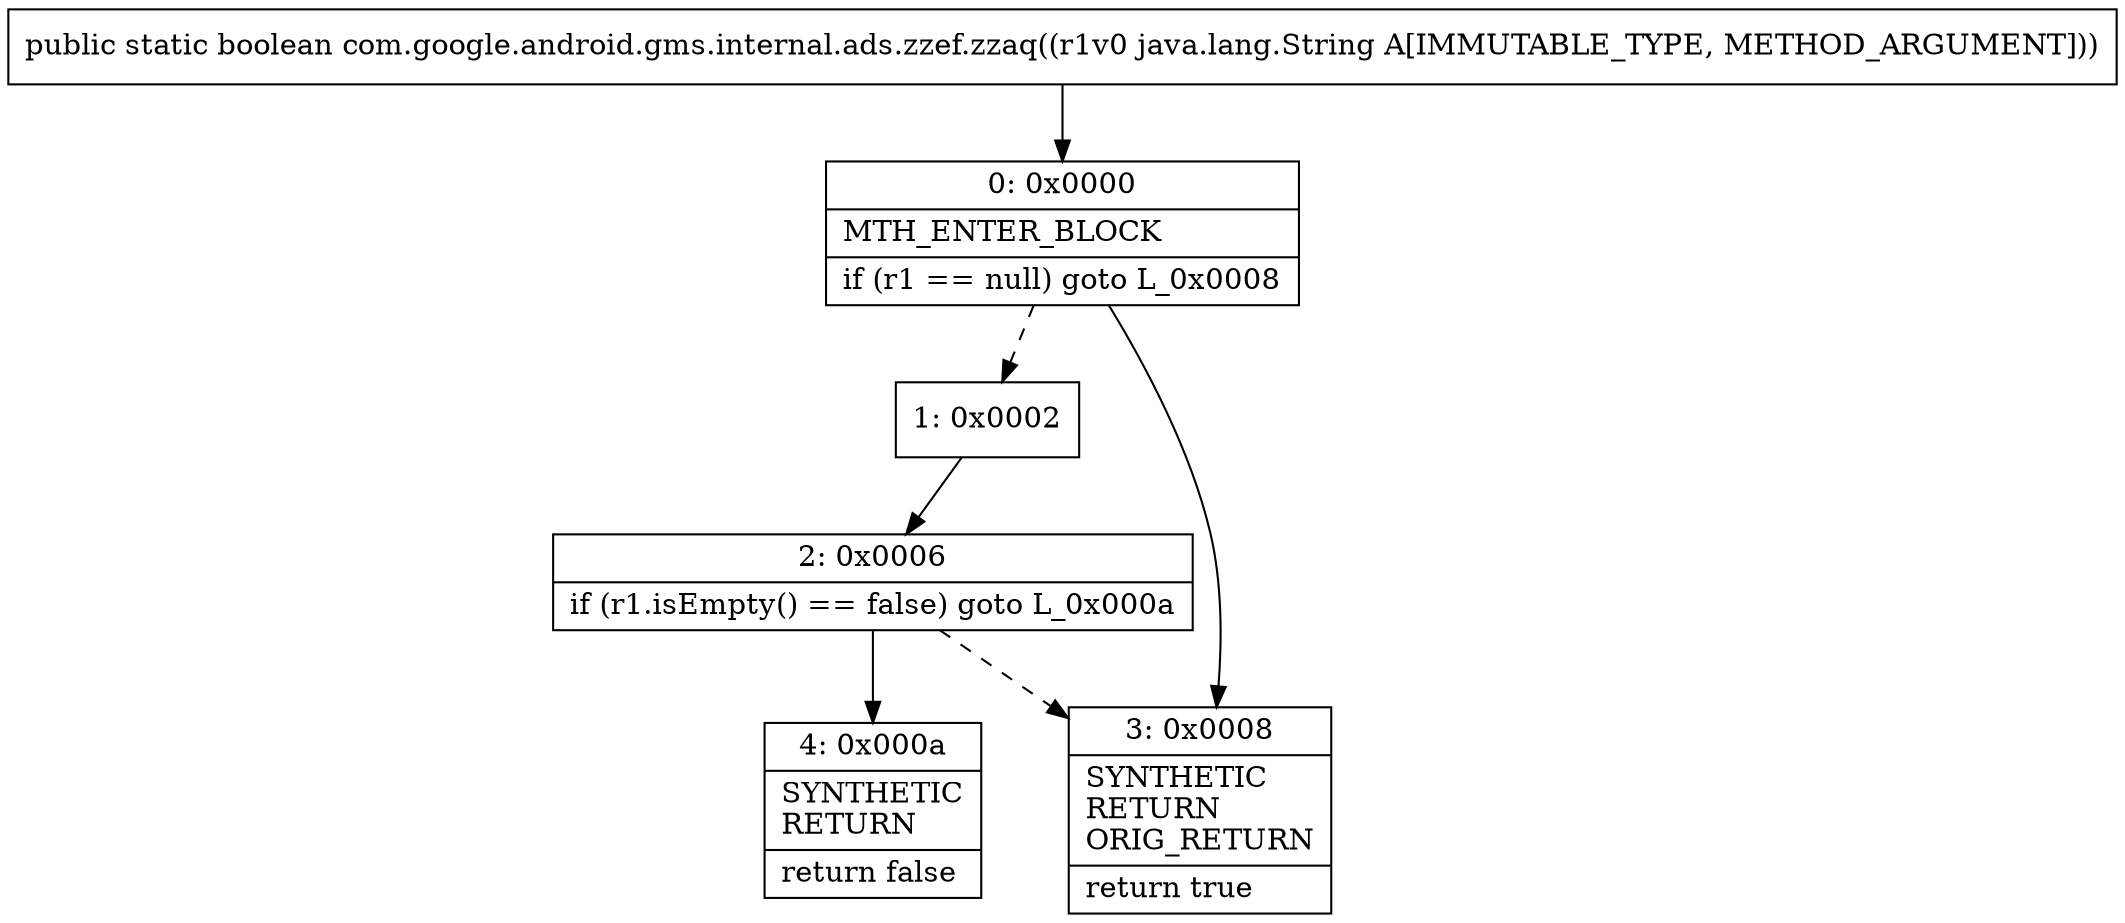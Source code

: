 digraph "CFG forcom.google.android.gms.internal.ads.zzef.zzaq(Ljava\/lang\/String;)Z" {
Node_0 [shape=record,label="{0\:\ 0x0000|MTH_ENTER_BLOCK\l|if (r1 == null) goto L_0x0008\l}"];
Node_1 [shape=record,label="{1\:\ 0x0002}"];
Node_2 [shape=record,label="{2\:\ 0x0006|if (r1.isEmpty() == false) goto L_0x000a\l}"];
Node_3 [shape=record,label="{3\:\ 0x0008|SYNTHETIC\lRETURN\lORIG_RETURN\l|return true\l}"];
Node_4 [shape=record,label="{4\:\ 0x000a|SYNTHETIC\lRETURN\l|return false\l}"];
MethodNode[shape=record,label="{public static boolean com.google.android.gms.internal.ads.zzef.zzaq((r1v0 java.lang.String A[IMMUTABLE_TYPE, METHOD_ARGUMENT])) }"];
MethodNode -> Node_0;
Node_0 -> Node_1[style=dashed];
Node_0 -> Node_3;
Node_1 -> Node_2;
Node_2 -> Node_3[style=dashed];
Node_2 -> Node_4;
}

